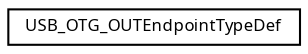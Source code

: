 digraph "Graphical Class Hierarchy"
{
  edge [fontname="Sans",fontsize="8",labelfontname="Sans",labelfontsize="8"];
  node [fontname="Sans",fontsize="8",shape=record];
  rankdir="LR";
  Node1 [label="USB_OTG_OUTEndpointTypeDef",height=0.2,width=0.4,color="black", fillcolor="white", style="filled",URL="$struct_u_s_b___o_t_g___o_u_t_endpoint_type_def.html",tooltip="USB_OTG_OUT_Endpoint-Specific_Registers. "];
}
